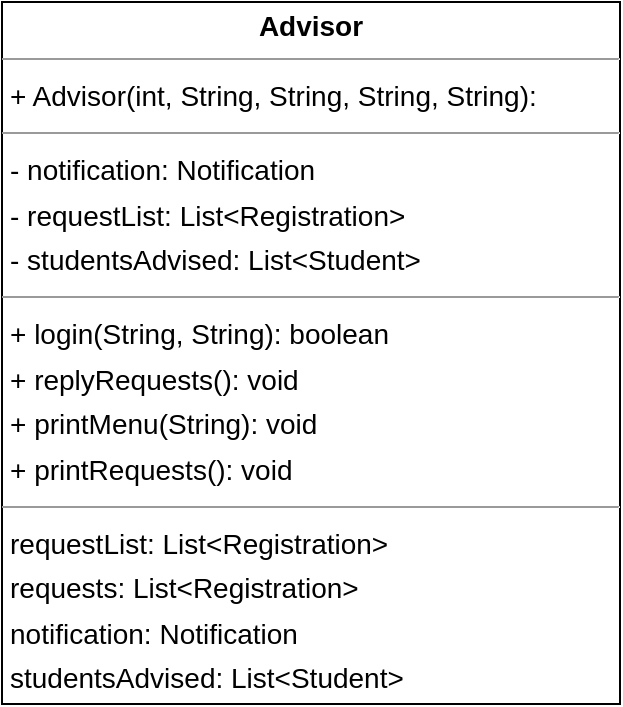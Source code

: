 <mxfile version="22.1.2" type="device">
  <diagram name="Page-1" id="djp-iKw1goF21rsR8SHJ">
    <mxGraphModel dx="1290" dy="1790" grid="1" gridSize="10" guides="1" tooltips="1" connect="1" arrows="1" fold="1" page="1" pageScale="1" pageWidth="827" pageHeight="1169" math="0" shadow="0">
      <root>
        <mxCell id="0" />
        <mxCell id="1" parent="0" />
        <mxCell id="hlc0n7Acxt8WqdScdJL_-1" value="&lt;p style=&quot;margin:0px;margin-top:4px;text-align:center;&quot;&gt;&lt;b&gt;Advisor&lt;/b&gt;&lt;/p&gt;&lt;hr size=&quot;1&quot;/&gt;&lt;p style=&quot;margin:0 0 0 4px;line-height:1.6;&quot;&gt;+ Advisor(int, String, String, String, String): &lt;/p&gt;&lt;hr size=&quot;1&quot;/&gt;&lt;p style=&quot;margin:0 0 0 4px;line-height:1.6;&quot;&gt;- notification: Notification&lt;br/&gt;- requestList: List&amp;lt;Registration&amp;gt;&lt;br/&gt;- studentsAdvised: List&amp;lt;Student&amp;gt;&lt;/p&gt;&lt;hr size=&quot;1&quot;/&gt;&lt;p style=&quot;margin:0 0 0 4px;line-height:1.6;&quot;&gt;+ login(String, String): boolean&lt;br/&gt;+ replyRequests(): void&lt;br/&gt;+ printMenu(String): void&lt;br/&gt;+ printRequests(): void&lt;/p&gt;&lt;hr size=&quot;1&quot;/&gt;&lt;p style=&quot;margin:0 0 0 4px;line-height:1.6;&quot;&gt; requestList: List&amp;lt;Registration&amp;gt;&lt;br/&gt; requests: List&amp;lt;Registration&amp;gt;&lt;br/&gt; notification: Notification&lt;br/&gt; studentsAdvised: List&amp;lt;Student&amp;gt;&lt;/p&gt;" style="verticalAlign=top;align=left;overflow=fill;fontSize=14;fontFamily=Helvetica;html=1;rounded=0;shadow=0;comic=0;labelBackgroundColor=none;strokeWidth=1;" vertex="1" parent="1">
          <mxGeometry x="100" y="-390" width="309" height="351" as="geometry" />
        </mxCell>
      </root>
    </mxGraphModel>
  </diagram>
</mxfile>
